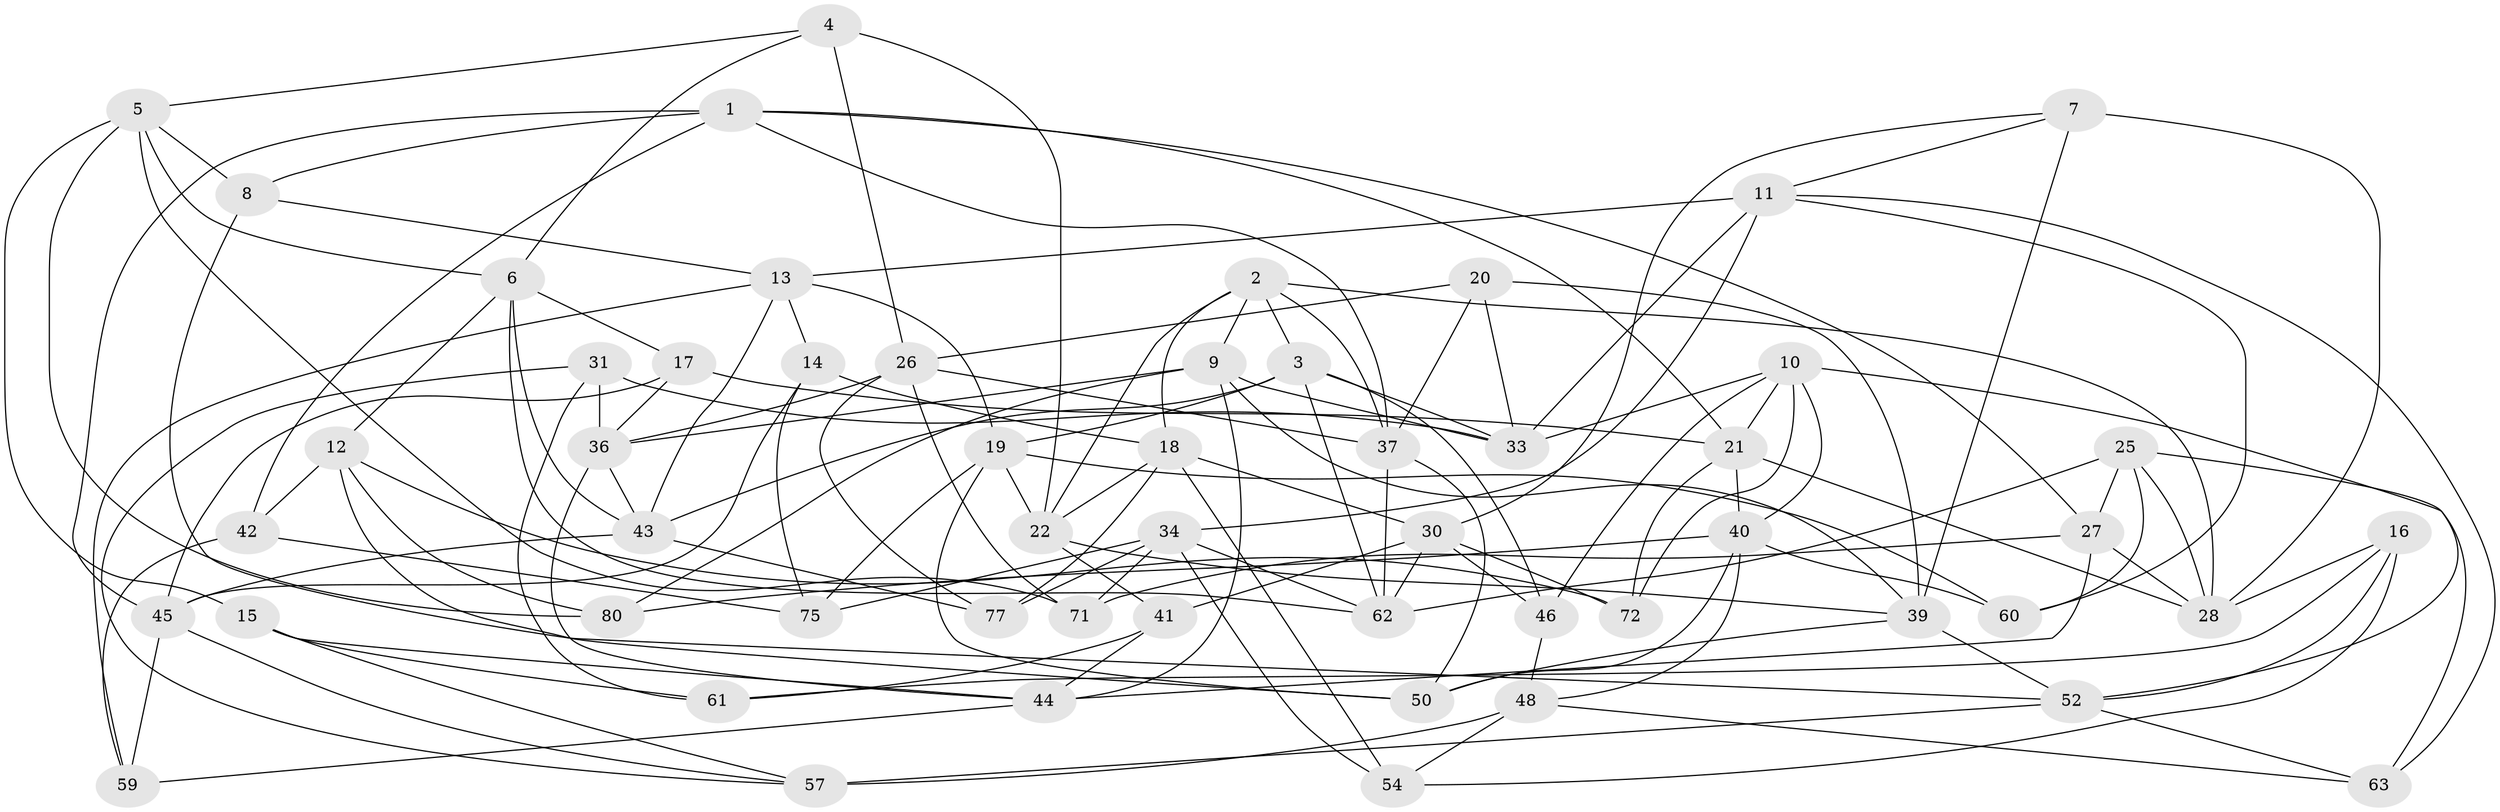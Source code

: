 // Generated by graph-tools (version 1.1) at 2025/24/03/03/25 07:24:23]
// undirected, 55 vertices, 140 edges
graph export_dot {
graph [start="1"]
  node [color=gray90,style=filled];
  1 [super="+38"];
  2 [super="+87"];
  3 [super="+70"];
  4;
  5 [super="+32"];
  6 [super="+23"];
  7;
  8;
  9 [super="+69"];
  10 [super="+56"];
  11 [super="+29"];
  12 [super="+84"];
  13 [super="+58"];
  14;
  15;
  16;
  17;
  18 [super="+79"];
  19 [super="+55"];
  20;
  21 [super="+64"];
  22 [super="+24"];
  25 [super="+49"];
  26 [super="+81"];
  27 [super="+85"];
  28 [super="+68"];
  30 [super="+35"];
  31;
  33 [super="+67"];
  34 [super="+47"];
  36 [super="+51"];
  37 [super="+83"];
  39 [super="+74"];
  40 [super="+65"];
  41;
  42;
  43 [super="+88"];
  44 [super="+86"];
  45 [super="+82"];
  46;
  48 [super="+73"];
  50 [super="+53"];
  52 [super="+66"];
  54;
  57 [super="+78"];
  59;
  60;
  61;
  62 [super="+76"];
  63;
  71;
  72;
  75;
  77;
  80;
  1 -- 21;
  1 -- 37;
  1 -- 45;
  1 -- 8;
  1 -- 42;
  1 -- 27;
  2 -- 9;
  2 -- 37;
  2 -- 22;
  2 -- 18;
  2 -- 3;
  2 -- 28;
  3 -- 33;
  3 -- 46;
  3 -- 43;
  3 -- 19;
  3 -- 62;
  4 -- 22;
  4 -- 5;
  4 -- 6;
  4 -- 26;
  5 -- 71;
  5 -- 8;
  5 -- 80;
  5 -- 15;
  5 -- 6;
  6 -- 62;
  6 -- 43;
  6 -- 17;
  6 -- 12;
  7 -- 30;
  7 -- 28;
  7 -- 39;
  7 -- 11;
  8 -- 52;
  8 -- 13;
  9 -- 36;
  9 -- 80;
  9 -- 44;
  9 -- 33;
  9 -- 39;
  10 -- 72;
  10 -- 52;
  10 -- 21;
  10 -- 40;
  10 -- 33;
  10 -- 46;
  11 -- 60;
  11 -- 63;
  11 -- 33;
  11 -- 34;
  11 -- 13;
  12 -- 80;
  12 -- 72;
  12 -- 42;
  12 -- 50 [weight=2];
  13 -- 59;
  13 -- 14;
  13 -- 19;
  13 -- 43;
  14 -- 75;
  14 -- 18;
  14 -- 45;
  15 -- 61;
  15 -- 44;
  15 -- 57;
  16 -- 28;
  16 -- 54;
  16 -- 61;
  16 -- 52;
  17 -- 36;
  17 -- 21;
  17 -- 45;
  18 -- 54;
  18 -- 22;
  18 -- 77;
  18 -- 30;
  19 -- 60;
  19 -- 75;
  19 -- 50;
  19 -- 22;
  20 -- 33;
  20 -- 39;
  20 -- 37;
  20 -- 26;
  21 -- 40;
  21 -- 72;
  21 -- 28;
  22 -- 41;
  22 -- 39;
  25 -- 63;
  25 -- 60;
  25 -- 62;
  25 -- 27 [weight=2];
  25 -- 28;
  26 -- 37;
  26 -- 77;
  26 -- 71;
  26 -- 36;
  27 -- 71;
  27 -- 44;
  27 -- 28;
  30 -- 46;
  30 -- 62;
  30 -- 72;
  30 -- 41;
  31 -- 36;
  31 -- 61;
  31 -- 33;
  31 -- 57;
  34 -- 77;
  34 -- 75;
  34 -- 54;
  34 -- 71;
  34 -- 62;
  36 -- 43;
  36 -- 44;
  37 -- 50;
  37 -- 62;
  39 -- 50;
  39 -- 52;
  40 -- 60;
  40 -- 80;
  40 -- 48;
  40 -- 50;
  41 -- 61;
  41 -- 44;
  42 -- 59;
  42 -- 75;
  43 -- 77;
  43 -- 45;
  44 -- 59;
  45 -- 57;
  45 -- 59;
  46 -- 48;
  48 -- 54;
  48 -- 63;
  48 -- 57 [weight=2];
  52 -- 63;
  52 -- 57;
}
